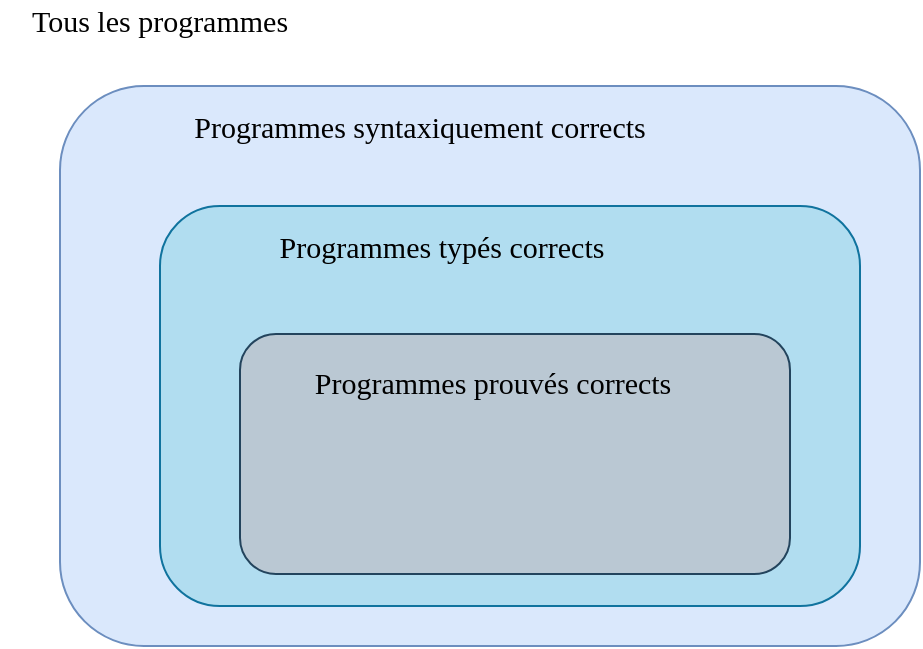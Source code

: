 <mxfile version="10.7.4" type="device"><diagram id="IuHf3UMe5ZKDkuw9CwLX" name="Page-1"><mxGraphModel dx="1209" dy="796" grid="1" gridSize="10" guides="1" tooltips="1" connect="1" arrows="1" fold="1" page="1" pageScale="1" pageWidth="850" pageHeight="1100" math="0" shadow="0"><root><mxCell id="0"/><mxCell id="1" parent="0"/><mxCell id="WzRXvkWOFwr3_9QUAeVR-2" value="" style="rounded=1;whiteSpace=wrap;html=1;fillColor=#dae8fc;strokeColor=#6c8ebf;" vertex="1" parent="1"><mxGeometry x="230" y="250" width="430" height="280" as="geometry"/></mxCell><mxCell id="WzRXvkWOFwr3_9QUAeVR-3" value="" style="rounded=1;whiteSpace=wrap;html=1;glass=0;comic=0;fillColor=#b1ddf0;strokeColor=#10739e;" vertex="1" parent="1"><mxGeometry x="280" y="310" width="350" height="200" as="geometry"/></mxCell><mxCell id="WzRXvkWOFwr3_9QUAeVR-4" value="Programmes typés corrects" style="text;html=1;strokeColor=none;fillColor=none;align=center;verticalAlign=middle;whiteSpace=wrap;rounded=0;fontSize=15;fontFamily=sans-serif;" vertex="1" parent="1"><mxGeometry x="322" y="320" width="198" height="20" as="geometry"/></mxCell><mxCell id="WzRXvkWOFwr3_9QUAeVR-6" value="Programmes syntaxiquement corrects" style="text;html=1;strokeColor=none;fillColor=none;align=center;verticalAlign=middle;whiteSpace=wrap;rounded=0;fontSize=15;fontFamily=sans-serif;" vertex="1" parent="1"><mxGeometry x="280" y="260" width="260" height="20" as="geometry"/></mxCell><mxCell id="WzRXvkWOFwr3_9QUAeVR-5" value="Tous les programmes&lt;br style=&quot;font-size: 15px;&quot;&gt;" style="text;html=1;strokeColor=none;fillColor=none;align=center;verticalAlign=middle;whiteSpace=wrap;rounded=0;fontFamily=sans-serif;fontSize=15;" vertex="1" parent="1"><mxGeometry x="200" y="207" width="160" height="20" as="geometry"/></mxCell><mxCell id="WzRXvkWOFwr3_9QUAeVR-12" value="" style="rounded=1;whiteSpace=wrap;html=1;glass=0;comic=0;fillColor=#bac8d3;strokeColor=#23445d;" vertex="1" parent="1"><mxGeometry x="320" y="374" width="275" height="120" as="geometry"/></mxCell><mxCell id="WzRXvkWOFwr3_9QUAeVR-13" value="Programmes prouvés corrects" style="text;html=1;strokeColor=none;fillColor=none;align=center;verticalAlign=middle;whiteSpace=wrap;rounded=0;glass=0;comic=0;fontSize=15;fontFamily=sans-serif;" vertex="1" parent="1"><mxGeometry x="343" y="388" width="207" height="20" as="geometry"/></mxCell></root></mxGraphModel></diagram></mxfile>